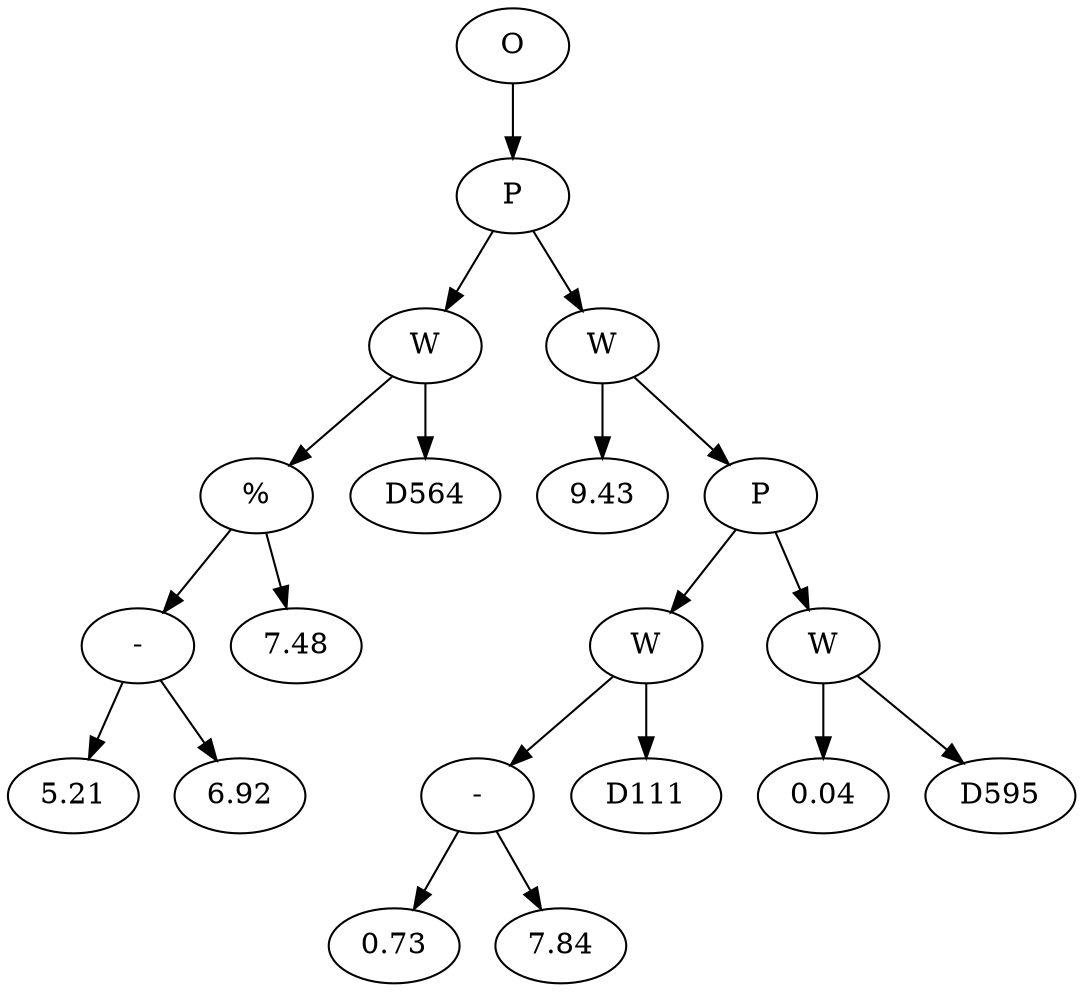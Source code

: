 // Tree
digraph {
	17680425 [label=O]
	17680426 [label=P]
	17680425 -> 17680426
	17680427 [label=W]
	17680426 -> 17680427
	17680428 [label="%"]
	17680427 -> 17680428
	17680429 [label="-"]
	17680428 -> 17680429
	17680430 [label=5.21]
	17680429 -> 17680430
	17680431 [label=6.92]
	17680429 -> 17680431
	17680432 [label=7.48]
	17680428 -> 17680432
	17680433 [label=D564]
	17680427 -> 17680433
	17680434 [label=W]
	17680426 -> 17680434
	17680435 [label=9.43]
	17680434 -> 17680435
	17680436 [label=P]
	17680434 -> 17680436
	17680437 [label=W]
	17680436 -> 17680437
	17680438 [label="-"]
	17680437 -> 17680438
	17680439 [label=0.73]
	17680438 -> 17680439
	17680440 [label=7.84]
	17680438 -> 17680440
	17680441 [label=D111]
	17680437 -> 17680441
	17680442 [label=W]
	17680436 -> 17680442
	17680443 [label=0.04]
	17680442 -> 17680443
	17680444 [label=D595]
	17680442 -> 17680444
}
